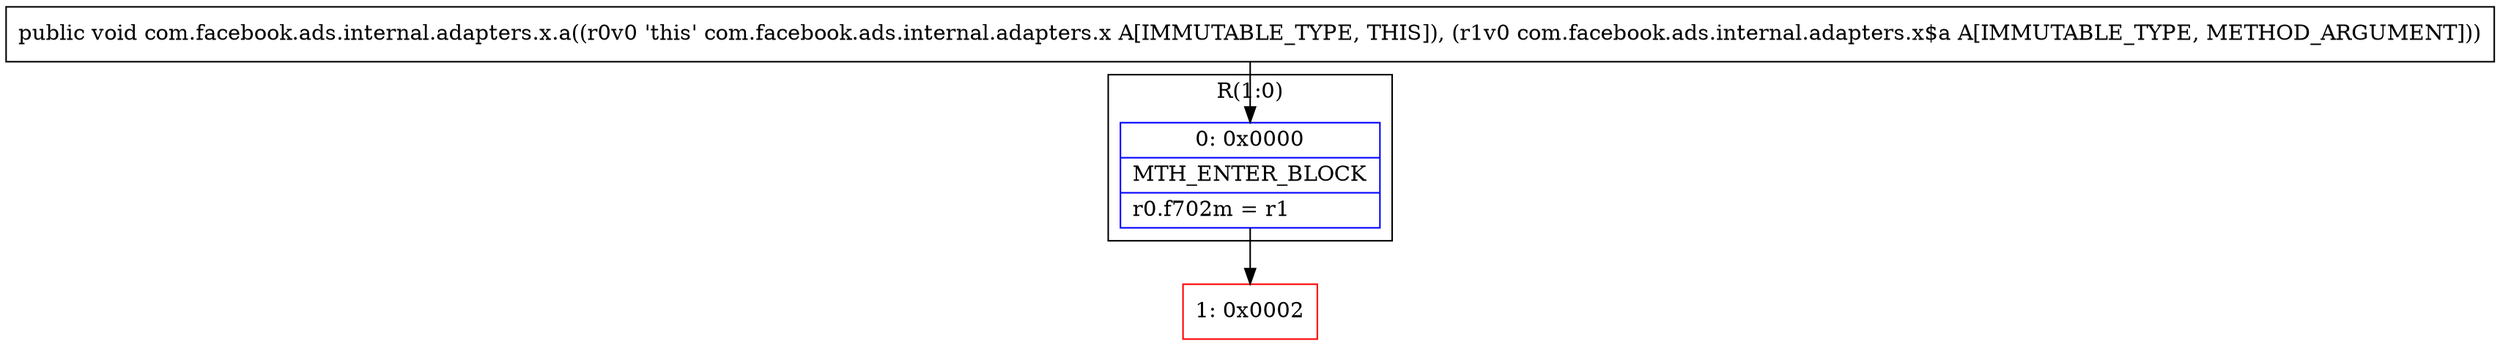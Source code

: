 digraph "CFG forcom.facebook.ads.internal.adapters.x.a(Lcom\/facebook\/ads\/internal\/adapters\/x$a;)V" {
subgraph cluster_Region_1231017884 {
label = "R(1:0)";
node [shape=record,color=blue];
Node_0 [shape=record,label="{0\:\ 0x0000|MTH_ENTER_BLOCK\l|r0.f702m = r1\l}"];
}
Node_1 [shape=record,color=red,label="{1\:\ 0x0002}"];
MethodNode[shape=record,label="{public void com.facebook.ads.internal.adapters.x.a((r0v0 'this' com.facebook.ads.internal.adapters.x A[IMMUTABLE_TYPE, THIS]), (r1v0 com.facebook.ads.internal.adapters.x$a A[IMMUTABLE_TYPE, METHOD_ARGUMENT])) }"];
MethodNode -> Node_0;
Node_0 -> Node_1;
}

